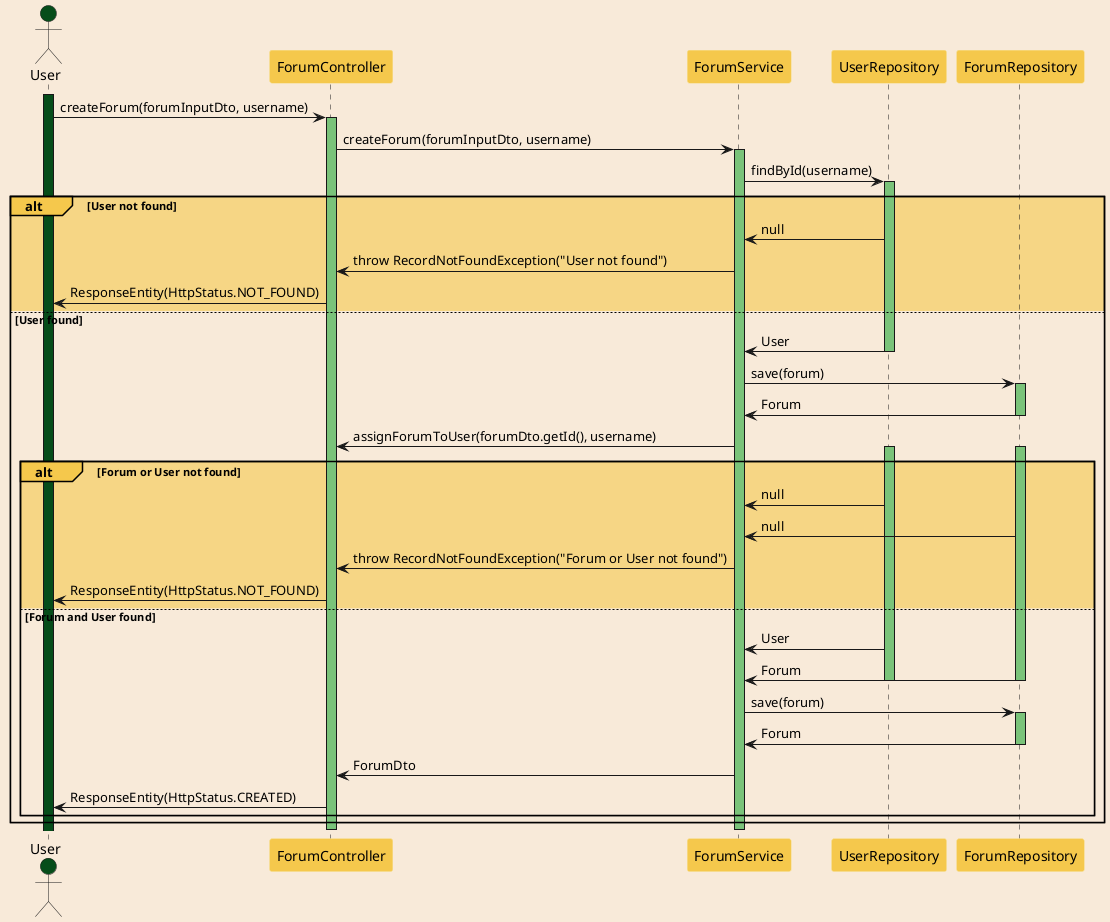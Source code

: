 @startuml
'autonumber

skinparam sequence {
    ParticipantBackgroundColor #F5C84C
    ParticipantBorderColor #F7E19A
}

skinparam {
    BackgroundColor #F8EAD9
    BorderColor #F8EAD9
}

actor User #064D1A
activate User #064D1A

User -> ForumController : createForum(forumInputDto, username)
activate ForumController #7AC37A

ForumController -> ForumService : createForum(forumInputDto, username)
activate ForumService #7AC37A

ForumService -> UserRepository : findById(username)
activate UserRepository #7AC37A

alt#F5C84C #F5C84C99 User not found
    UserRepository -> ForumService : null
    ForumService -> ForumController : throw RecordNotFoundException("User not found")
    ForumController -> User : ResponseEntity(HttpStatus.NOT_FOUND)
else #F8EAD9 User found
    UserRepository -> ForumService : User
    deactivate UserRepository

    ForumService -> ForumRepository : save(forum)
    activate ForumRepository #7AC37A

    ForumRepository -> ForumService : Forum
    deactivate ForumRepository

    ForumService -> ForumController : assignForumToUser(forumDto.getId(), username)
    activate UserRepository #7AC37A
    activate ForumRepository #7AC37A

    alt#F5C84C #F5C84C99 Forum or User not found
        UserRepository -> ForumService : null
        ForumRepository -> ForumService : null
        ForumService -> ForumController : throw RecordNotFoundException("Forum or User not found")
        ForumController -> User : ResponseEntity(HttpStatus.NOT_FOUND)
    else #F8EAD9 Forum and User found
        UserRepository -> ForumService : User
        ForumRepository -> ForumService : Forum
        deactivate UserRepository
        deactivate ForumRepository

        ForumService -> ForumRepository : save(forum)
        activate ForumRepository #7AC37A
        ForumRepository -> ForumService : Forum
        deactivate ForumRepository

        ForumService -> ForumController : ForumDto
        ForumController -> User : ResponseEntity(HttpStatus.CREATED)
    end
end

deactivate ForumService
deactivate ForumController

@enduml